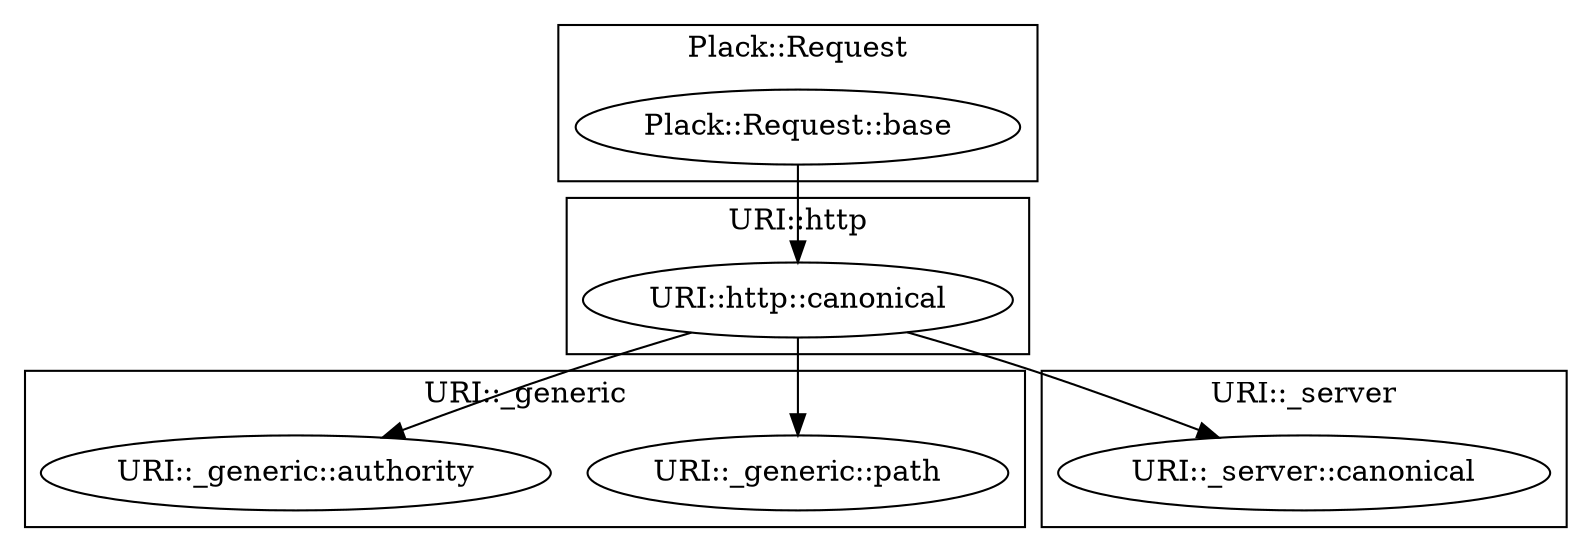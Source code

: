 digraph {
graph [overlap=false]
subgraph cluster_Plack_Request {
	label="Plack::Request";
	"Plack::Request::base";
}
subgraph cluster_URI_http {
	label="URI::http";
	"URI::http::canonical";
}
subgraph cluster_URI__generic {
	label="URI::_generic";
	"URI::_generic::path";
	"URI::_generic::authority";
}
subgraph cluster_URI__server {
	label="URI::_server";
	"URI::_server::canonical";
}
"URI::http::canonical" -> "URI::_server::canonical";
"URI::http::canonical" -> "URI::_generic::path";
"URI::http::canonical" -> "URI::_generic::authority";
"Plack::Request::base" -> "URI::http::canonical";
}
